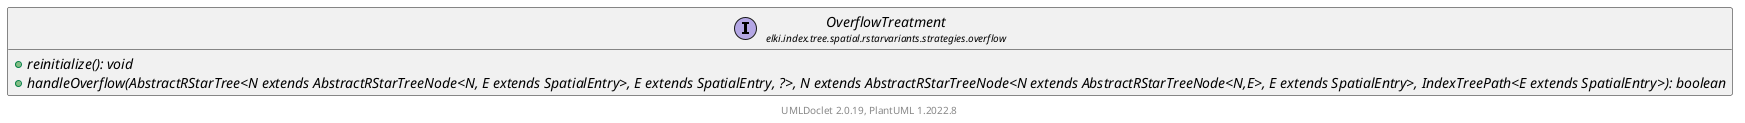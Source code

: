 @startuml
    remove .*\.(Instance|Par|Parameterizer|Factory)$
    set namespaceSeparator none
    hide empty fields
    hide empty methods

    interface "<size:14>OverflowTreatment\n<size:10>elki.index.tree.spatial.rstarvariants.strategies.overflow" as elki.index.tree.spatial.rstarvariants.strategies.overflow.OverflowTreatment [[OverflowTreatment.html]] {
        {abstract} +reinitialize(): void
        {abstract} +handleOverflow(AbstractRStarTree<N extends AbstractRStarTreeNode<N, E extends SpatialEntry>, E extends SpatialEntry, ?>, N extends AbstractRStarTreeNode<N extends AbstractRStarTreeNode<N,E>, E extends SpatialEntry>, IndexTreePath<E extends SpatialEntry>): boolean
    }

    center footer UMLDoclet 2.0.19, PlantUML 1.2022.8
@enduml
